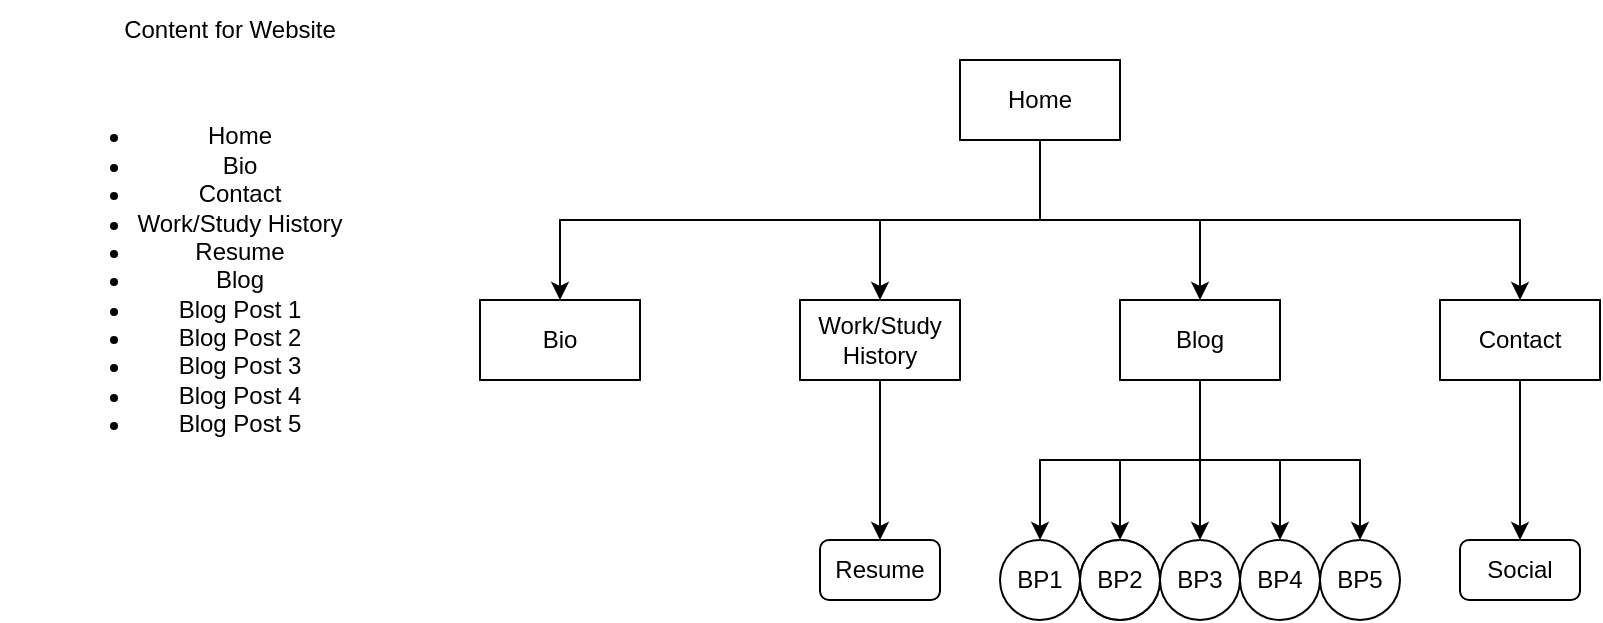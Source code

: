 <mxfile>
    <diagram name="Page-1" id="swTUcdaIANcFbcdThNlT">
        <mxGraphModel dx="416" dy="548" grid="1" gridSize="10" guides="1" tooltips="1" connect="1" arrows="1" fold="1" page="1" pageScale="1" pageWidth="827" pageHeight="1169" math="0" shadow="0">
            <root>
                <mxCell id="0"/>
                <mxCell id="1" parent="0"/>
                <mxCell id="XEa114n2T4ieFxFgY9uD-2" value="&lt;ul&gt;&lt;li&gt;&lt;span style=&quot;background-color: initial;&quot;&gt;Home&lt;/span&gt;&lt;br&gt;&lt;/li&gt;&lt;li&gt;Bio&lt;/li&gt;&lt;li&gt;Contact&lt;/li&gt;&lt;li&gt;Work/Study History&lt;/li&gt;&lt;li&gt;Resume&lt;/li&gt;&lt;li&gt;Blog&lt;/li&gt;&lt;li&gt;Blog Post 1&lt;/li&gt;&lt;li&gt;Blog Post 2&lt;/li&gt;&lt;li&gt;Blog Post 3&lt;/li&gt;&lt;li&gt;Blog Post 4&lt;/li&gt;&lt;li&gt;Blog Post 5&lt;/li&gt;&lt;/ul&gt;" style="text;html=1;strokeColor=none;fillColor=none;align=center;verticalAlign=middle;whiteSpace=wrap;rounded=0;" parent="1" vertex="1">
                    <mxGeometry y="70" width="200" height="160" as="geometry"/>
                </mxCell>
                <mxCell id="XEa114n2T4ieFxFgY9uD-11" style="edgeStyle=orthogonalEdgeStyle;rounded=0;orthogonalLoop=1;jettySize=auto;html=1;exitX=0.5;exitY=1;exitDx=0;exitDy=0;entryX=0.5;entryY=0;entryDx=0;entryDy=0;" parent="1" source="XEa114n2T4ieFxFgY9uD-3" target="XEa114n2T4ieFxFgY9uD-6" edge="1">
                    <mxGeometry relative="1" as="geometry"/>
                </mxCell>
                <mxCell id="XEa114n2T4ieFxFgY9uD-12" style="edgeStyle=orthogonalEdgeStyle;rounded=0;orthogonalLoop=1;jettySize=auto;html=1;exitX=0.5;exitY=1;exitDx=0;exitDy=0;entryX=0.5;entryY=0;entryDx=0;entryDy=0;" parent="1" source="XEa114n2T4ieFxFgY9uD-3" target="XEa114n2T4ieFxFgY9uD-7" edge="1">
                    <mxGeometry relative="1" as="geometry"/>
                </mxCell>
                <mxCell id="XEa114n2T4ieFxFgY9uD-13" style="edgeStyle=orthogonalEdgeStyle;rounded=0;orthogonalLoop=1;jettySize=auto;html=1;exitX=0.5;exitY=1;exitDx=0;exitDy=0;entryX=0.5;entryY=0;entryDx=0;entryDy=0;" parent="1" source="XEa114n2T4ieFxFgY9uD-3" target="XEa114n2T4ieFxFgY9uD-4" edge="1">
                    <mxGeometry relative="1" as="geometry"/>
                </mxCell>
                <mxCell id="XEa114n2T4ieFxFgY9uD-14" style="edgeStyle=orthogonalEdgeStyle;rounded=0;orthogonalLoop=1;jettySize=auto;html=1;exitX=0.5;exitY=1;exitDx=0;exitDy=0;" parent="1" source="XEa114n2T4ieFxFgY9uD-3" target="XEa114n2T4ieFxFgY9uD-5" edge="1">
                    <mxGeometry relative="1" as="geometry"/>
                </mxCell>
                <mxCell id="XEa114n2T4ieFxFgY9uD-3" value="Home" style="rounded=0;whiteSpace=wrap;html=1;" parent="1" vertex="1">
                    <mxGeometry x="480" y="40" width="80" height="40" as="geometry"/>
                </mxCell>
                <mxCell id="XEa114n2T4ieFxFgY9uD-4" value="Bio" style="rounded=0;whiteSpace=wrap;html=1;" parent="1" vertex="1">
                    <mxGeometry x="240" y="160" width="80" height="40" as="geometry"/>
                </mxCell>
                <mxCell id="XEa114n2T4ieFxFgY9uD-37" style="edgeStyle=orthogonalEdgeStyle;rounded=0;orthogonalLoop=1;jettySize=auto;html=1;exitX=0.5;exitY=1;exitDx=0;exitDy=0;entryX=0.5;entryY=0;entryDx=0;entryDy=0;" parent="1" source="XEa114n2T4ieFxFgY9uD-5" target="XEa114n2T4ieFxFgY9uD-36" edge="1">
                    <mxGeometry relative="1" as="geometry"/>
                </mxCell>
                <mxCell id="XEa114n2T4ieFxFgY9uD-5" value="Contact" style="rounded=0;whiteSpace=wrap;html=1;" parent="1" vertex="1">
                    <mxGeometry x="720" y="160" width="80" height="40" as="geometry"/>
                </mxCell>
                <mxCell id="XEa114n2T4ieFxFgY9uD-29" style="edgeStyle=orthogonalEdgeStyle;rounded=0;orthogonalLoop=1;jettySize=auto;html=1;exitX=0.5;exitY=1;exitDx=0;exitDy=0;entryX=0.5;entryY=0;entryDx=0;entryDy=0;" parent="1" source="XEa114n2T4ieFxFgY9uD-6" target="XEa114n2T4ieFxFgY9uD-28" edge="1">
                    <mxGeometry relative="1" as="geometry"/>
                </mxCell>
                <mxCell id="XEa114n2T4ieFxFgY9uD-6" value="Work/Study History" style="rounded=0;whiteSpace=wrap;html=1;" parent="1" vertex="1">
                    <mxGeometry x="400" y="160" width="80" height="40" as="geometry"/>
                </mxCell>
                <mxCell id="XEa114n2T4ieFxFgY9uD-21" style="edgeStyle=orthogonalEdgeStyle;rounded=0;orthogonalLoop=1;jettySize=auto;html=1;exitX=0.5;exitY=1;exitDx=0;exitDy=0;entryX=0.5;entryY=0;entryDx=0;entryDy=0;" parent="1" source="XEa114n2T4ieFxFgY9uD-7" target="XEa114n2T4ieFxFgY9uD-15" edge="1">
                    <mxGeometry relative="1" as="geometry"/>
                </mxCell>
                <mxCell id="XEa114n2T4ieFxFgY9uD-22" style="edgeStyle=orthogonalEdgeStyle;rounded=0;orthogonalLoop=1;jettySize=auto;html=1;exitX=0.5;exitY=1;exitDx=0;exitDy=0;" parent="1" source="XEa114n2T4ieFxFgY9uD-7" target="XEa114n2T4ieFxFgY9uD-17" edge="1">
                    <mxGeometry relative="1" as="geometry"/>
                </mxCell>
                <mxCell id="XEa114n2T4ieFxFgY9uD-23" style="edgeStyle=orthogonalEdgeStyle;rounded=0;orthogonalLoop=1;jettySize=auto;html=1;exitX=0.5;exitY=1;exitDx=0;exitDy=0;" parent="1" source="XEa114n2T4ieFxFgY9uD-7" target="XEa114n2T4ieFxFgY9uD-18" edge="1">
                    <mxGeometry relative="1" as="geometry"/>
                </mxCell>
                <mxCell id="XEa114n2T4ieFxFgY9uD-24" style="edgeStyle=orthogonalEdgeStyle;rounded=0;orthogonalLoop=1;jettySize=auto;html=1;exitX=0.5;exitY=1;exitDx=0;exitDy=0;entryX=0.5;entryY=0;entryDx=0;entryDy=0;" parent="1" source="XEa114n2T4ieFxFgY9uD-7" target="XEa114n2T4ieFxFgY9uD-19" edge="1">
                    <mxGeometry relative="1" as="geometry"/>
                </mxCell>
                <mxCell id="XEa114n2T4ieFxFgY9uD-25" style="edgeStyle=orthogonalEdgeStyle;rounded=0;orthogonalLoop=1;jettySize=auto;html=1;exitX=0.5;exitY=1;exitDx=0;exitDy=0;entryX=0.5;entryY=0;entryDx=0;entryDy=0;" parent="1" source="XEa114n2T4ieFxFgY9uD-7" target="XEa114n2T4ieFxFgY9uD-20" edge="1">
                    <mxGeometry relative="1" as="geometry"/>
                </mxCell>
                <mxCell id="XEa114n2T4ieFxFgY9uD-7" value="Blog" style="rounded=0;whiteSpace=wrap;html=1;" parent="1" vertex="1">
                    <mxGeometry x="560" y="160" width="80" height="40" as="geometry"/>
                </mxCell>
                <mxCell id="XEa114n2T4ieFxFgY9uD-15" value="BP1" style="ellipse;whiteSpace=wrap;html=1;aspect=fixed;" parent="1" vertex="1">
                    <mxGeometry x="500" y="280" width="40" height="40" as="geometry"/>
                </mxCell>
                <mxCell id="XEa114n2T4ieFxFgY9uD-16" value="BP2" style="ellipse;whiteSpace=wrap;html=1;aspect=fixed;" parent="1" vertex="1">
                    <mxGeometry x="540" y="280" width="40" height="40" as="geometry"/>
                </mxCell>
                <mxCell id="XEa114n2T4ieFxFgY9uD-17" value="BP2" style="ellipse;whiteSpace=wrap;html=1;aspect=fixed;" parent="1" vertex="1">
                    <mxGeometry x="540" y="280" width="40" height="40" as="geometry"/>
                </mxCell>
                <mxCell id="XEa114n2T4ieFxFgY9uD-18" value="BP3" style="ellipse;whiteSpace=wrap;html=1;aspect=fixed;" parent="1" vertex="1">
                    <mxGeometry x="580" y="280" width="40" height="40" as="geometry"/>
                </mxCell>
                <mxCell id="XEa114n2T4ieFxFgY9uD-19" value="BP4" style="ellipse;whiteSpace=wrap;html=1;aspect=fixed;" parent="1" vertex="1">
                    <mxGeometry x="620" y="280" width="40" height="40" as="geometry"/>
                </mxCell>
                <mxCell id="XEa114n2T4ieFxFgY9uD-20" value="BP5" style="ellipse;whiteSpace=wrap;html=1;aspect=fixed;" parent="1" vertex="1">
                    <mxGeometry x="660" y="280" width="40" height="40" as="geometry"/>
                </mxCell>
                <mxCell id="XEa114n2T4ieFxFgY9uD-28" value="Resume" style="rounded=1;whiteSpace=wrap;html=1;" parent="1" vertex="1">
                    <mxGeometry x="410" y="280" width="60" height="30" as="geometry"/>
                </mxCell>
                <mxCell id="XEa114n2T4ieFxFgY9uD-35" value="Content for Website" style="text;html=1;strokeColor=none;fillColor=none;align=center;verticalAlign=middle;whiteSpace=wrap;rounded=0;" parent="1" vertex="1">
                    <mxGeometry x="50" y="10" width="130" height="30" as="geometry"/>
                </mxCell>
                <mxCell id="XEa114n2T4ieFxFgY9uD-36" value="Social" style="rounded=1;whiteSpace=wrap;html=1;" parent="1" vertex="1">
                    <mxGeometry x="730" y="280" width="60" height="30" as="geometry"/>
                </mxCell>
            </root>
        </mxGraphModel>
    </diagram>
</mxfile>